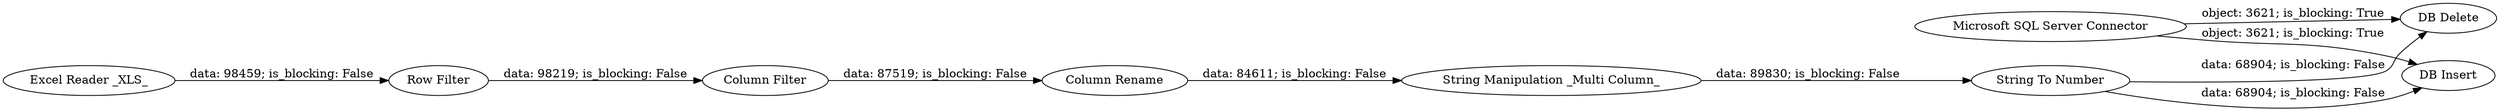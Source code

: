 digraph {
	"-3251448474053178304_9" [label="Column Filter"]
	"-3251448474053178304_2" [label="Row Filter"]
	"-3251448474053178304_5" [label="Column Rename"]
	"-3251448474053178304_3" [label="Microsoft SQL Server Connector"]
	"-3251448474053178304_8" [label="DB Delete"]
	"-3251448474053178304_1" [label="Excel Reader _XLS_"]
	"-3251448474053178304_12" [label="String Manipulation _Multi Column_"]
	"-3251448474053178304_6" [label="String To Number"]
	"-3251448474053178304_7" [label="DB Insert"]
	"-3251448474053178304_2" -> "-3251448474053178304_9" [label="data: 98219; is_blocking: False"]
	"-3251448474053178304_6" -> "-3251448474053178304_8" [label="data: 68904; is_blocking: False"]
	"-3251448474053178304_12" -> "-3251448474053178304_6" [label="data: 89830; is_blocking: False"]
	"-3251448474053178304_3" -> "-3251448474053178304_8" [label="object: 3621; is_blocking: True"]
	"-3251448474053178304_1" -> "-3251448474053178304_2" [label="data: 98459; is_blocking: False"]
	"-3251448474053178304_3" -> "-3251448474053178304_7" [label="object: 3621; is_blocking: True"]
	"-3251448474053178304_9" -> "-3251448474053178304_5" [label="data: 87519; is_blocking: False"]
	"-3251448474053178304_5" -> "-3251448474053178304_12" [label="data: 84611; is_blocking: False"]
	"-3251448474053178304_6" -> "-3251448474053178304_7" [label="data: 68904; is_blocking: False"]
	rankdir=LR
}
